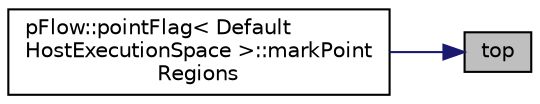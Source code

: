 digraph "top"
{
 // LATEX_PDF_SIZE
  edge [fontname="Helvetica",fontsize="10",labelfontname="Helvetica",labelfontsize="10"];
  node [fontname="Helvetica",fontsize="10",shape=record];
  rankdir="RL";
  Node1 [label="top",height=0.2,width=0.4,color="black", fillcolor="grey75", style="filled", fontcolor="black",tooltip=" "];
  Node1 -> Node2 [dir="back",color="midnightblue",fontsize="10",style="solid",fontname="Helvetica"];
  Node2 [label="pFlow::pointFlag\< Default\lHostExecutionSpace \>::markPoint\lRegions",height=0.2,width=0.4,color="black", fillcolor="white", style="filled",URL="$classpFlow_1_1pointFlag.html#abcc099df06bb10a9579ee217adf029d2",tooltip="mark points based on their position in the domain."];
}
